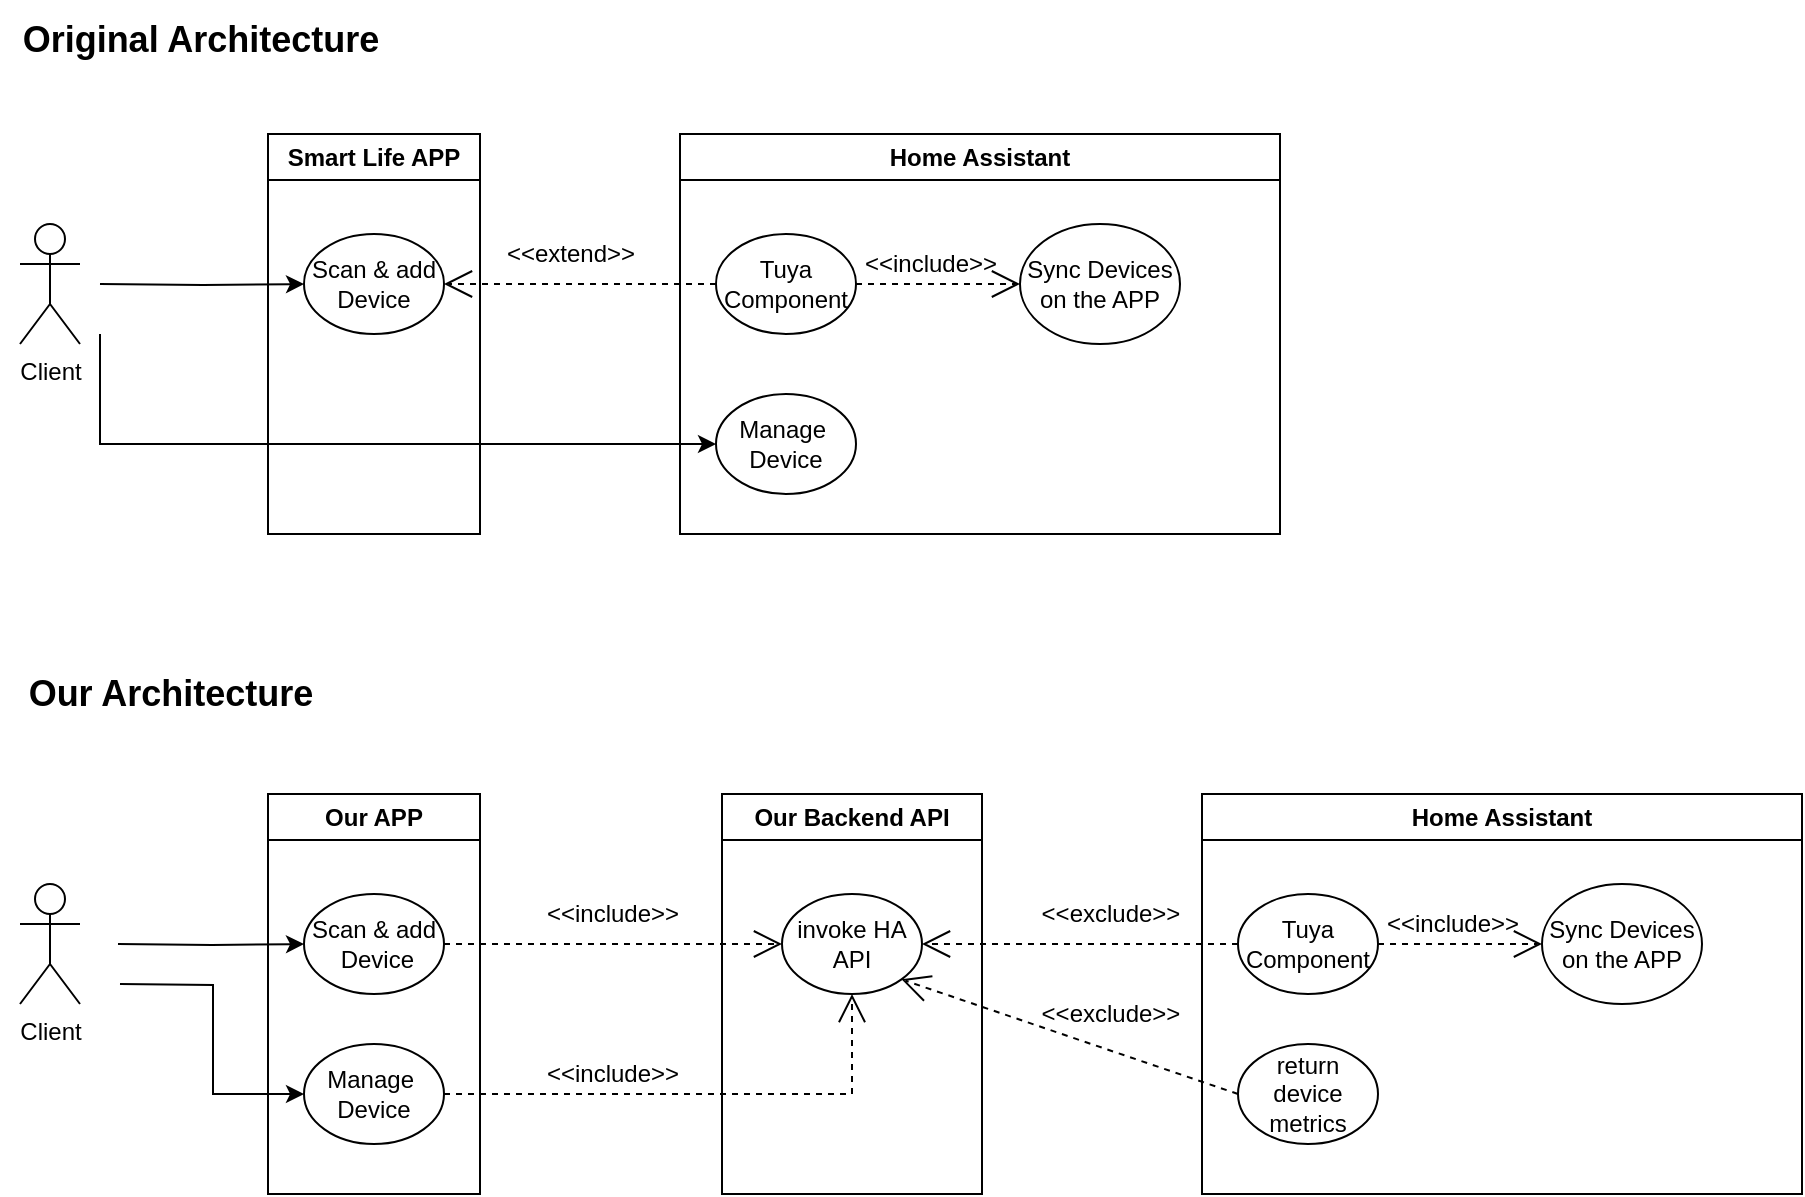 <mxfile version="24.7.6">
  <diagram name="第 1 页" id="mYXSuFcs4vH7eiCg4hNK">
    <mxGraphModel dx="1290" dy="530" grid="1" gridSize="10" guides="1" tooltips="1" connect="1" arrows="1" fold="1" page="1" pageScale="1" pageWidth="827" pageHeight="1169" math="0" shadow="0">
      <root>
        <mxCell id="0" />
        <mxCell id="1" parent="0" />
        <mxCell id="2fjG4QaXRf-Lk_SPFCAc-2" value="Smart Life APP" style="swimlane;whiteSpace=wrap;html=1;" vertex="1" parent="1">
          <mxGeometry x="214" y="120" width="106" height="200" as="geometry">
            <mxRectangle x="214" y="120" width="120" height="30" as="alternateBounds" />
          </mxGeometry>
        </mxCell>
        <mxCell id="2fjG4QaXRf-Lk_SPFCAc-3" value="Scan &amp;amp; add&lt;div&gt;&lt;span style=&quot;background-color: initial;&quot;&gt;Device&lt;/span&gt;&lt;/div&gt;" style="ellipse;whiteSpace=wrap;html=1;" vertex="1" parent="2fjG4QaXRf-Lk_SPFCAc-2">
          <mxGeometry x="18" y="50" width="70" height="50" as="geometry" />
        </mxCell>
        <mxCell id="2fjG4QaXRf-Lk_SPFCAc-4" value="Home Assistant" style="swimlane;whiteSpace=wrap;html=1;" vertex="1" parent="1">
          <mxGeometry x="420" y="120" width="300" height="200" as="geometry" />
        </mxCell>
        <mxCell id="2fjG4QaXRf-Lk_SPFCAc-5" value="Tuya Component" style="ellipse;whiteSpace=wrap;html=1;" vertex="1" parent="2fjG4QaXRf-Lk_SPFCAc-4">
          <mxGeometry x="18" y="50" width="70" height="50" as="geometry" />
        </mxCell>
        <mxCell id="2fjG4QaXRf-Lk_SPFCAc-6" value="Sync Devices&lt;div&gt;on the APP&lt;/div&gt;" style="ellipse;whiteSpace=wrap;html=1;" vertex="1" parent="2fjG4QaXRf-Lk_SPFCAc-4">
          <mxGeometry x="170" y="45" width="80" height="60" as="geometry" />
        </mxCell>
        <mxCell id="2fjG4QaXRf-Lk_SPFCAc-15" value="" style="endArrow=open;endSize=12;dashed=1;html=1;rounded=0;entryX=0;entryY=0.5;entryDx=0;entryDy=0;" edge="1" parent="2fjG4QaXRf-Lk_SPFCAc-4" source="2fjG4QaXRf-Lk_SPFCAc-5" target="2fjG4QaXRf-Lk_SPFCAc-6">
          <mxGeometry width="160" relative="1" as="geometry">
            <mxPoint x="28" y="85" as="sourcePoint" />
            <mxPoint x="-108" y="85" as="targetPoint" />
          </mxGeometry>
        </mxCell>
        <mxCell id="2fjG4QaXRf-Lk_SPFCAc-16" value="&amp;lt;&amp;lt;include&amp;gt;&amp;gt;" style="text;html=1;align=center;verticalAlign=middle;resizable=0;points=[];autosize=1;strokeColor=none;fillColor=none;" vertex="1" parent="2fjG4QaXRf-Lk_SPFCAc-4">
          <mxGeometry x="80" y="50" width="90" height="30" as="geometry" />
        </mxCell>
        <mxCell id="2fjG4QaXRf-Lk_SPFCAc-36" value="Manage&amp;nbsp;&lt;div&gt;&lt;span style=&quot;background-color: initial;&quot;&gt;Device&lt;/span&gt;&lt;/div&gt;" style="ellipse;whiteSpace=wrap;html=1;" vertex="1" parent="2fjG4QaXRf-Lk_SPFCAc-4">
          <mxGeometry x="18" y="130" width="70" height="50" as="geometry" />
        </mxCell>
        <mxCell id="2fjG4QaXRf-Lk_SPFCAc-10" style="edgeStyle=orthogonalEdgeStyle;rounded=0;orthogonalLoop=1;jettySize=auto;html=1;" edge="1" parent="1" target="2fjG4QaXRf-Lk_SPFCAc-3">
          <mxGeometry relative="1" as="geometry">
            <mxPoint x="130" y="195" as="sourcePoint" />
          </mxGeometry>
        </mxCell>
        <mxCell id="2fjG4QaXRf-Lk_SPFCAc-9" value="Client" style="shape=umlActor;verticalLabelPosition=bottom;verticalAlign=top;html=1;outlineConnect=0;" vertex="1" parent="1">
          <mxGeometry x="90" y="165" width="30" height="60" as="geometry" />
        </mxCell>
        <mxCell id="2fjG4QaXRf-Lk_SPFCAc-13" value="" style="endArrow=open;endSize=12;dashed=1;html=1;rounded=0;entryX=1;entryY=0.5;entryDx=0;entryDy=0;exitX=0;exitY=0.5;exitDx=0;exitDy=0;" edge="1" parent="1" source="2fjG4QaXRf-Lk_SPFCAc-5" target="2fjG4QaXRf-Lk_SPFCAc-3">
          <mxGeometry width="160" relative="1" as="geometry">
            <mxPoint x="330" y="280" as="sourcePoint" />
            <mxPoint x="490" y="280" as="targetPoint" />
          </mxGeometry>
        </mxCell>
        <mxCell id="2fjG4QaXRf-Lk_SPFCAc-14" value="&amp;lt;&amp;lt;extend&amp;gt;&amp;gt;" style="text;html=1;align=center;verticalAlign=middle;resizable=0;points=[];autosize=1;strokeColor=none;fillColor=none;" vertex="1" parent="1">
          <mxGeometry x="320" y="165" width="90" height="30" as="geometry" />
        </mxCell>
        <mxCell id="2fjG4QaXRf-Lk_SPFCAc-17" value="Our APP" style="swimlane;whiteSpace=wrap;html=1;" vertex="1" parent="1">
          <mxGeometry x="214" y="450" width="106" height="200" as="geometry">
            <mxRectangle x="214" y="120" width="120" height="30" as="alternateBounds" />
          </mxGeometry>
        </mxCell>
        <mxCell id="2fjG4QaXRf-Lk_SPFCAc-18" value="Scan &amp;amp; add&lt;div&gt;&amp;nbsp;&lt;span style=&quot;background-color: initial;&quot;&gt;Device&lt;/span&gt;&lt;/div&gt;" style="ellipse;whiteSpace=wrap;html=1;" vertex="1" parent="2fjG4QaXRf-Lk_SPFCAc-17">
          <mxGeometry x="18" y="50" width="70" height="50" as="geometry" />
        </mxCell>
        <mxCell id="2fjG4QaXRf-Lk_SPFCAc-35" value="Manage&amp;nbsp;&lt;div&gt;&lt;span style=&quot;background-color: initial;&quot;&gt;Device&lt;/span&gt;&lt;/div&gt;" style="ellipse;whiteSpace=wrap;html=1;" vertex="1" parent="2fjG4QaXRf-Lk_SPFCAc-17">
          <mxGeometry x="18" y="125" width="70" height="50" as="geometry" />
        </mxCell>
        <mxCell id="2fjG4QaXRf-Lk_SPFCAc-19" value="Home Assistant" style="swimlane;whiteSpace=wrap;html=1;" vertex="1" parent="1">
          <mxGeometry x="681" y="450" width="300" height="200" as="geometry" />
        </mxCell>
        <mxCell id="2fjG4QaXRf-Lk_SPFCAc-20" value="Tuya Component" style="ellipse;whiteSpace=wrap;html=1;" vertex="1" parent="2fjG4QaXRf-Lk_SPFCAc-19">
          <mxGeometry x="18" y="50" width="70" height="50" as="geometry" />
        </mxCell>
        <mxCell id="2fjG4QaXRf-Lk_SPFCAc-21" value="Sync Devices&lt;div&gt;on the APP&lt;/div&gt;" style="ellipse;whiteSpace=wrap;html=1;" vertex="1" parent="2fjG4QaXRf-Lk_SPFCAc-19">
          <mxGeometry x="170" y="45" width="80" height="60" as="geometry" />
        </mxCell>
        <mxCell id="2fjG4QaXRf-Lk_SPFCAc-22" value="" style="endArrow=open;endSize=12;dashed=1;html=1;rounded=0;entryX=0;entryY=0.5;entryDx=0;entryDy=0;" edge="1" parent="2fjG4QaXRf-Lk_SPFCAc-19" source="2fjG4QaXRf-Lk_SPFCAc-20" target="2fjG4QaXRf-Lk_SPFCAc-21">
          <mxGeometry width="160" relative="1" as="geometry">
            <mxPoint x="28" y="85" as="sourcePoint" />
            <mxPoint x="-108" y="85" as="targetPoint" />
          </mxGeometry>
        </mxCell>
        <mxCell id="2fjG4QaXRf-Lk_SPFCAc-23" value="&amp;lt;&amp;lt;include&amp;gt;&amp;gt;" style="text;html=1;align=center;verticalAlign=middle;resizable=0;points=[];autosize=1;strokeColor=none;fillColor=none;" vertex="1" parent="2fjG4QaXRf-Lk_SPFCAc-19">
          <mxGeometry x="80" y="50" width="90" height="30" as="geometry" />
        </mxCell>
        <mxCell id="2fjG4QaXRf-Lk_SPFCAc-41" value="return device metrics" style="ellipse;whiteSpace=wrap;html=1;" vertex="1" parent="2fjG4QaXRf-Lk_SPFCAc-19">
          <mxGeometry x="18" y="125" width="70" height="50" as="geometry" />
        </mxCell>
        <mxCell id="2fjG4QaXRf-Lk_SPFCAc-24" style="edgeStyle=orthogonalEdgeStyle;rounded=0;orthogonalLoop=1;jettySize=auto;html=1;" edge="1" parent="1" target="2fjG4QaXRf-Lk_SPFCAc-18">
          <mxGeometry relative="1" as="geometry">
            <mxPoint x="139" y="525" as="sourcePoint" />
          </mxGeometry>
        </mxCell>
        <mxCell id="2fjG4QaXRf-Lk_SPFCAc-25" value="Client" style="shape=umlActor;verticalLabelPosition=bottom;verticalAlign=top;html=1;outlineConnect=0;" vertex="1" parent="1">
          <mxGeometry x="90" y="495" width="30" height="60" as="geometry" />
        </mxCell>
        <mxCell id="2fjG4QaXRf-Lk_SPFCAc-26" value="" style="endArrow=open;endSize=12;dashed=1;html=1;rounded=0;exitX=1;exitY=0.5;exitDx=0;exitDy=0;entryX=0;entryY=0.5;entryDx=0;entryDy=0;" edge="1" parent="1" source="2fjG4QaXRf-Lk_SPFCAc-18" target="2fjG4QaXRf-Lk_SPFCAc-29">
          <mxGeometry width="160" relative="1" as="geometry">
            <mxPoint x="301" y="575" as="sourcePoint" />
            <mxPoint x="381" y="565" as="targetPoint" />
          </mxGeometry>
        </mxCell>
        <mxCell id="2fjG4QaXRf-Lk_SPFCAc-27" value="&amp;lt;&amp;lt;include&amp;gt;&amp;gt;" style="text;html=1;align=center;verticalAlign=middle;resizable=0;points=[];autosize=1;strokeColor=none;fillColor=none;" vertex="1" parent="1">
          <mxGeometry x="341" y="495" width="90" height="30" as="geometry" />
        </mxCell>
        <mxCell id="2fjG4QaXRf-Lk_SPFCAc-28" value="Our Backend API" style="swimlane;whiteSpace=wrap;html=1;" vertex="1" parent="1">
          <mxGeometry x="441" y="450" width="130" height="200" as="geometry">
            <mxRectangle x="214" y="120" width="120" height="30" as="alternateBounds" />
          </mxGeometry>
        </mxCell>
        <mxCell id="2fjG4QaXRf-Lk_SPFCAc-29" value="invoke HA&lt;div&gt;API&lt;/div&gt;" style="ellipse;whiteSpace=wrap;html=1;" vertex="1" parent="2fjG4QaXRf-Lk_SPFCAc-28">
          <mxGeometry x="30" y="50" width="70" height="50" as="geometry" />
        </mxCell>
        <mxCell id="2fjG4QaXRf-Lk_SPFCAc-31" value="&amp;lt;&amp;lt;exclude&amp;gt;&amp;gt;" style="text;html=1;align=center;verticalAlign=middle;resizable=0;points=[];autosize=1;strokeColor=none;fillColor=none;" vertex="1" parent="1">
          <mxGeometry x="590" y="545" width="90" height="30" as="geometry" />
        </mxCell>
        <mxCell id="2fjG4QaXRf-Lk_SPFCAc-37" style="edgeStyle=orthogonalEdgeStyle;rounded=0;orthogonalLoop=1;jettySize=auto;html=1;entryX=0;entryY=0.5;entryDx=0;entryDy=0;" edge="1" parent="1" target="2fjG4QaXRf-Lk_SPFCAc-36">
          <mxGeometry relative="1" as="geometry">
            <mxPoint x="130" y="220" as="sourcePoint" />
            <mxPoint x="242" y="205" as="targetPoint" />
            <Array as="points">
              <mxPoint x="130" y="275" />
            </Array>
          </mxGeometry>
        </mxCell>
        <mxCell id="2fjG4QaXRf-Lk_SPFCAc-38" style="edgeStyle=orthogonalEdgeStyle;rounded=0;orthogonalLoop=1;jettySize=auto;html=1;entryX=0;entryY=0.5;entryDx=0;entryDy=0;" edge="1" parent="1" target="2fjG4QaXRf-Lk_SPFCAc-35">
          <mxGeometry relative="1" as="geometry">
            <mxPoint x="140" y="545" as="sourcePoint" />
            <mxPoint x="242" y="535" as="targetPoint" />
          </mxGeometry>
        </mxCell>
        <mxCell id="2fjG4QaXRf-Lk_SPFCAc-39" value="&amp;lt;&amp;lt;include&amp;gt;&amp;gt;" style="text;html=1;align=center;verticalAlign=middle;resizable=0;points=[];autosize=1;strokeColor=none;fillColor=none;" vertex="1" parent="1">
          <mxGeometry x="341" y="575" width="90" height="30" as="geometry" />
        </mxCell>
        <mxCell id="2fjG4QaXRf-Lk_SPFCAc-40" value="" style="endArrow=open;endSize=12;dashed=1;html=1;rounded=0;exitX=1;exitY=0.5;exitDx=0;exitDy=0;entryX=0.5;entryY=1;entryDx=0;entryDy=0;" edge="1" parent="1" source="2fjG4QaXRf-Lk_SPFCAc-35" target="2fjG4QaXRf-Lk_SPFCAc-29">
          <mxGeometry width="160" relative="1" as="geometry">
            <mxPoint x="312" y="535" as="sourcePoint" />
            <mxPoint x="481" y="535" as="targetPoint" />
            <Array as="points">
              <mxPoint x="380" y="600" />
              <mxPoint x="506" y="600" />
            </Array>
          </mxGeometry>
        </mxCell>
        <mxCell id="2fjG4QaXRf-Lk_SPFCAc-30" value="" style="endArrow=open;endSize=12;dashed=1;html=1;rounded=0;exitX=0;exitY=0.5;exitDx=0;exitDy=0;entryX=1;entryY=1;entryDx=0;entryDy=0;" edge="1" parent="1" source="2fjG4QaXRf-Lk_SPFCAc-41" target="2fjG4QaXRf-Lk_SPFCAc-29">
          <mxGeometry width="160" relative="1" as="geometry">
            <mxPoint x="528" y="575" as="sourcePoint" />
            <mxPoint x="608" y="565" as="targetPoint" />
          </mxGeometry>
        </mxCell>
        <mxCell id="2fjG4QaXRf-Lk_SPFCAc-42" value="" style="endArrow=open;endSize=12;dashed=1;html=1;rounded=0;exitX=0;exitY=0.5;exitDx=0;exitDy=0;" edge="1" parent="1" source="2fjG4QaXRf-Lk_SPFCAc-20" target="2fjG4QaXRf-Lk_SPFCAc-29">
          <mxGeometry width="160" relative="1" as="geometry">
            <mxPoint x="709" y="610" as="sourcePoint" />
            <mxPoint x="541" y="553" as="targetPoint" />
          </mxGeometry>
        </mxCell>
        <mxCell id="2fjG4QaXRf-Lk_SPFCAc-43" value="&amp;lt;&amp;lt;exclude&amp;gt;&amp;gt;" style="text;html=1;align=center;verticalAlign=middle;resizable=0;points=[];autosize=1;strokeColor=none;fillColor=none;" vertex="1" parent="1">
          <mxGeometry x="590" y="495" width="90" height="30" as="geometry" />
        </mxCell>
        <mxCell id="2fjG4QaXRf-Lk_SPFCAc-44" value="&lt;font style=&quot;font-size: 18px;&quot;&gt;&lt;b&gt;Original Architecture&lt;/b&gt;&lt;/font&gt;" style="text;html=1;align=center;verticalAlign=middle;resizable=0;points=[];autosize=1;strokeColor=none;fillColor=none;" vertex="1" parent="1">
          <mxGeometry x="80" y="53" width="200" height="40" as="geometry" />
        </mxCell>
        <mxCell id="2fjG4QaXRf-Lk_SPFCAc-45" value="&lt;font style=&quot;font-size: 18px;&quot;&gt;&lt;b&gt;Our Architecture&lt;/b&gt;&lt;/font&gt;" style="text;html=1;align=center;verticalAlign=middle;resizable=0;points=[];autosize=1;strokeColor=none;fillColor=none;" vertex="1" parent="1">
          <mxGeometry x="80" y="380" width="170" height="40" as="geometry" />
        </mxCell>
      </root>
    </mxGraphModel>
  </diagram>
</mxfile>
